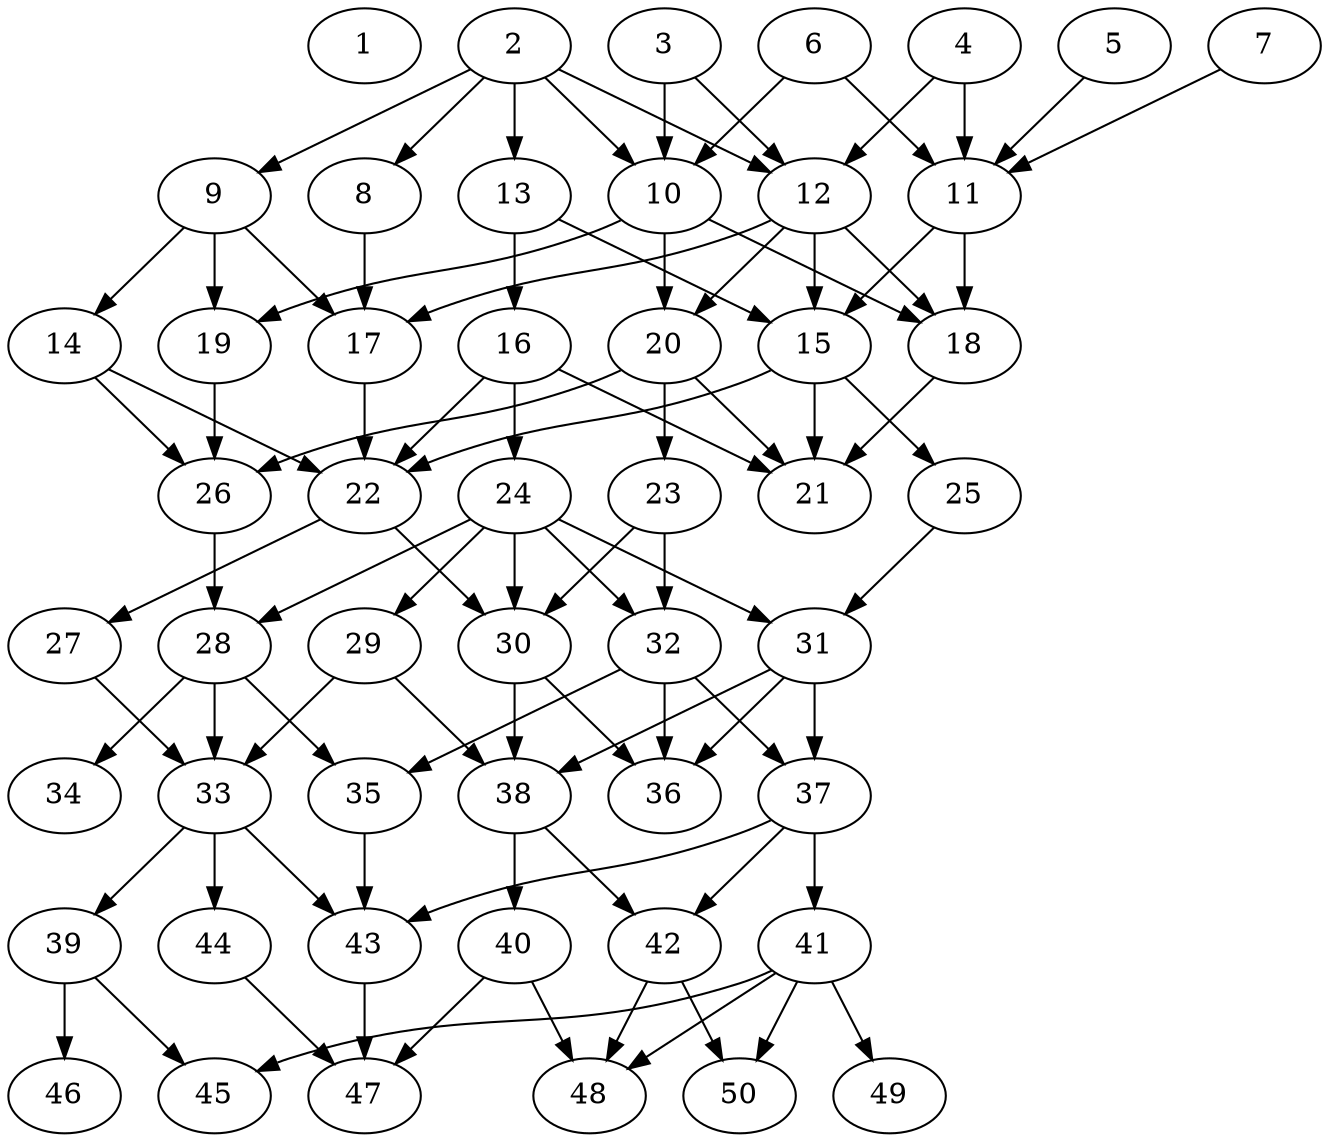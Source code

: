 // DAG automatically generated by daggen at Thu Oct  3 14:07:57 2019
// ./daggen --dot -n 50 --ccr 0.5 --fat 0.5 --regular 0.9 --density 0.5 --mindata 5242880 --maxdata 52428800 
digraph G {
  1 [size="52297728", alpha="0.12", expect_size="26148864"] 
  2 [size="11001856", alpha="0.14", expect_size="5500928"] 
  2 -> 8 [size ="5500928"]
  2 -> 9 [size ="5500928"]
  2 -> 10 [size ="5500928"]
  2 -> 12 [size ="5500928"]
  2 -> 13 [size ="5500928"]
  3 [size="72798208", alpha="0.11", expect_size="36399104"] 
  3 -> 10 [size ="36399104"]
  3 -> 12 [size ="36399104"]
  4 [size="43972608", alpha="0.18", expect_size="21986304"] 
  4 -> 11 [size ="21986304"]
  4 -> 12 [size ="21986304"]
  5 [size="79562752", alpha="0.20", expect_size="39781376"] 
  5 -> 11 [size ="39781376"]
  6 [size="56207360", alpha="0.10", expect_size="28103680"] 
  6 -> 10 [size ="28103680"]
  6 -> 11 [size ="28103680"]
  7 [size="95844352", alpha="0.02", expect_size="47922176"] 
  7 -> 11 [size ="47922176"]
  8 [size="95477760", alpha="0.19", expect_size="47738880"] 
  8 -> 17 [size ="47738880"]
  9 [size="11114496", alpha="0.06", expect_size="5557248"] 
  9 -> 14 [size ="5557248"]
  9 -> 17 [size ="5557248"]
  9 -> 19 [size ="5557248"]
  10 [size="22499328", alpha="0.08", expect_size="11249664"] 
  10 -> 18 [size ="11249664"]
  10 -> 19 [size ="11249664"]
  10 -> 20 [size ="11249664"]
  11 [size="28930048", alpha="0.07", expect_size="14465024"] 
  11 -> 15 [size ="14465024"]
  11 -> 18 [size ="14465024"]
  12 [size="83273728", alpha="0.16", expect_size="41636864"] 
  12 -> 15 [size ="41636864"]
  12 -> 17 [size ="41636864"]
  12 -> 18 [size ="41636864"]
  12 -> 20 [size ="41636864"]
  13 [size="52690944", alpha="0.19", expect_size="26345472"] 
  13 -> 15 [size ="26345472"]
  13 -> 16 [size ="26345472"]
  14 [size="11649024", alpha="0.12", expect_size="5824512"] 
  14 -> 22 [size ="5824512"]
  14 -> 26 [size ="5824512"]
  15 [size="96753664", alpha="0.01", expect_size="48376832"] 
  15 -> 21 [size ="48376832"]
  15 -> 22 [size ="48376832"]
  15 -> 25 [size ="48376832"]
  16 [size="94949376", alpha="0.02", expect_size="47474688"] 
  16 -> 21 [size ="47474688"]
  16 -> 22 [size ="47474688"]
  16 -> 24 [size ="47474688"]
  17 [size="45615104", alpha="0.10", expect_size="22807552"] 
  17 -> 22 [size ="22807552"]
  18 [size="54636544", alpha="0.18", expect_size="27318272"] 
  18 -> 21 [size ="27318272"]
  19 [size="48189440", alpha="0.04", expect_size="24094720"] 
  19 -> 26 [size ="24094720"]
  20 [size="77719552", alpha="0.11", expect_size="38859776"] 
  20 -> 21 [size ="38859776"]
  20 -> 23 [size ="38859776"]
  20 -> 26 [size ="38859776"]
  21 [size="20439040", alpha="0.07", expect_size="10219520"] 
  22 [size="51742720", alpha="0.03", expect_size="25871360"] 
  22 -> 27 [size ="25871360"]
  22 -> 30 [size ="25871360"]
  23 [size="32724992", alpha="0.13", expect_size="16362496"] 
  23 -> 30 [size ="16362496"]
  23 -> 32 [size ="16362496"]
  24 [size="30160896", alpha="0.09", expect_size="15080448"] 
  24 -> 28 [size ="15080448"]
  24 -> 29 [size ="15080448"]
  24 -> 30 [size ="15080448"]
  24 -> 31 [size ="15080448"]
  24 -> 32 [size ="15080448"]
  25 [size="87896064", alpha="0.20", expect_size="43948032"] 
  25 -> 31 [size ="43948032"]
  26 [size="94228480", alpha="0.01", expect_size="47114240"] 
  26 -> 28 [size ="47114240"]
  27 [size="102256640", alpha="0.19", expect_size="51128320"] 
  27 -> 33 [size ="51128320"]
  28 [size="57331712", alpha="0.16", expect_size="28665856"] 
  28 -> 33 [size ="28665856"]
  28 -> 34 [size ="28665856"]
  28 -> 35 [size ="28665856"]
  29 [size="49788928", alpha="0.13", expect_size="24894464"] 
  29 -> 33 [size ="24894464"]
  29 -> 38 [size ="24894464"]
  30 [size="69826560", alpha="0.13", expect_size="34913280"] 
  30 -> 36 [size ="34913280"]
  30 -> 38 [size ="34913280"]
  31 [size="28899328", alpha="0.16", expect_size="14449664"] 
  31 -> 36 [size ="14449664"]
  31 -> 37 [size ="14449664"]
  31 -> 38 [size ="14449664"]
  32 [size="63188992", alpha="0.15", expect_size="31594496"] 
  32 -> 35 [size ="31594496"]
  32 -> 36 [size ="31594496"]
  32 -> 37 [size ="31594496"]
  33 [size="78843904", alpha="0.02", expect_size="39421952"] 
  33 -> 39 [size ="39421952"]
  33 -> 43 [size ="39421952"]
  33 -> 44 [size ="39421952"]
  34 [size="43802624", alpha="0.10", expect_size="21901312"] 
  35 [size="85927936", alpha="0.17", expect_size="42963968"] 
  35 -> 43 [size ="42963968"]
  36 [size="85553152", alpha="0.01", expect_size="42776576"] 
  37 [size="88397824", alpha="0.13", expect_size="44198912"] 
  37 -> 41 [size ="44198912"]
  37 -> 42 [size ="44198912"]
  37 -> 43 [size ="44198912"]
  38 [size="85452800", alpha="0.13", expect_size="42726400"] 
  38 -> 40 [size ="42726400"]
  38 -> 42 [size ="42726400"]
  39 [size="67338240", alpha="0.02", expect_size="33669120"] 
  39 -> 45 [size ="33669120"]
  39 -> 46 [size ="33669120"]
  40 [size="34682880", alpha="0.06", expect_size="17341440"] 
  40 -> 47 [size ="17341440"]
  40 -> 48 [size ="17341440"]
  41 [size="93874176", alpha="0.11", expect_size="46937088"] 
  41 -> 45 [size ="46937088"]
  41 -> 48 [size ="46937088"]
  41 -> 49 [size ="46937088"]
  41 -> 50 [size ="46937088"]
  42 [size="74610688", alpha="0.05", expect_size="37305344"] 
  42 -> 48 [size ="37305344"]
  42 -> 50 [size ="37305344"]
  43 [size="49682432", alpha="0.04", expect_size="24841216"] 
  43 -> 47 [size ="24841216"]
  44 [size="61296640", alpha="0.07", expect_size="30648320"] 
  44 -> 47 [size ="30648320"]
  45 [size="16242688", alpha="0.06", expect_size="8121344"] 
  46 [size="95164416", alpha="0.03", expect_size="47582208"] 
  47 [size="99407872", alpha="0.20", expect_size="49703936"] 
  48 [size="64104448", alpha="0.06", expect_size="32052224"] 
  49 [size="33406976", alpha="0.01", expect_size="16703488"] 
  50 [size="45019136", alpha="0.08", expect_size="22509568"] 
}
